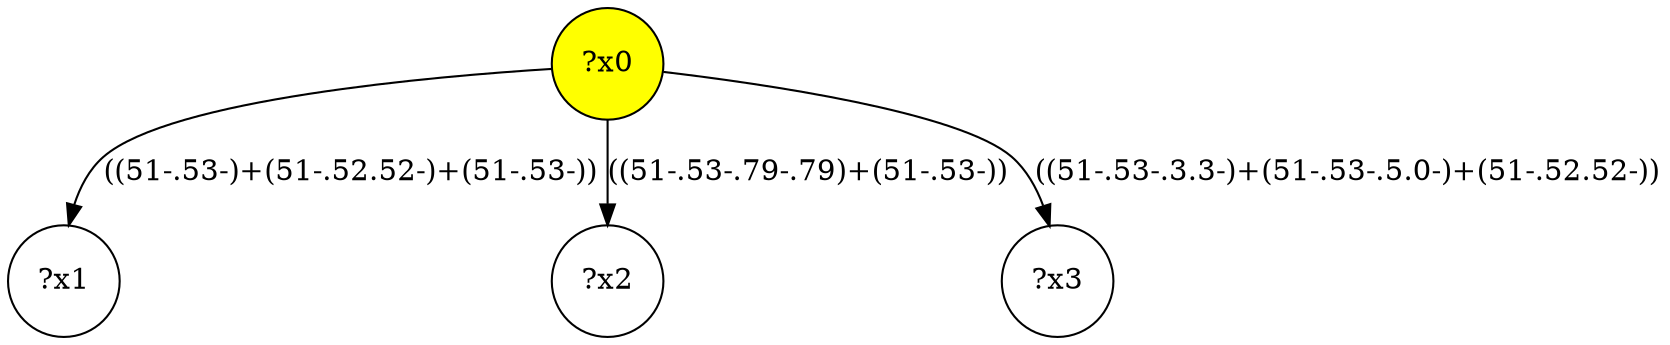 digraph g {
	x0 [fillcolor="yellow", style="filled," shape=circle, label="?x0"];
	x1 [shape=circle, label="?x1"];
	x0 -> x1 [label="((51-.53-)+(51-.52.52-)+(51-.53-))"];
	x2 [shape=circle, label="?x2"];
	x0 -> x2 [label="((51-.53-.79-.79)+(51-.53-))"];
	x3 [shape=circle, label="?x3"];
	x0 -> x3 [label="((51-.53-.3.3-)+(51-.53-.5.0-)+(51-.52.52-))"];
}
